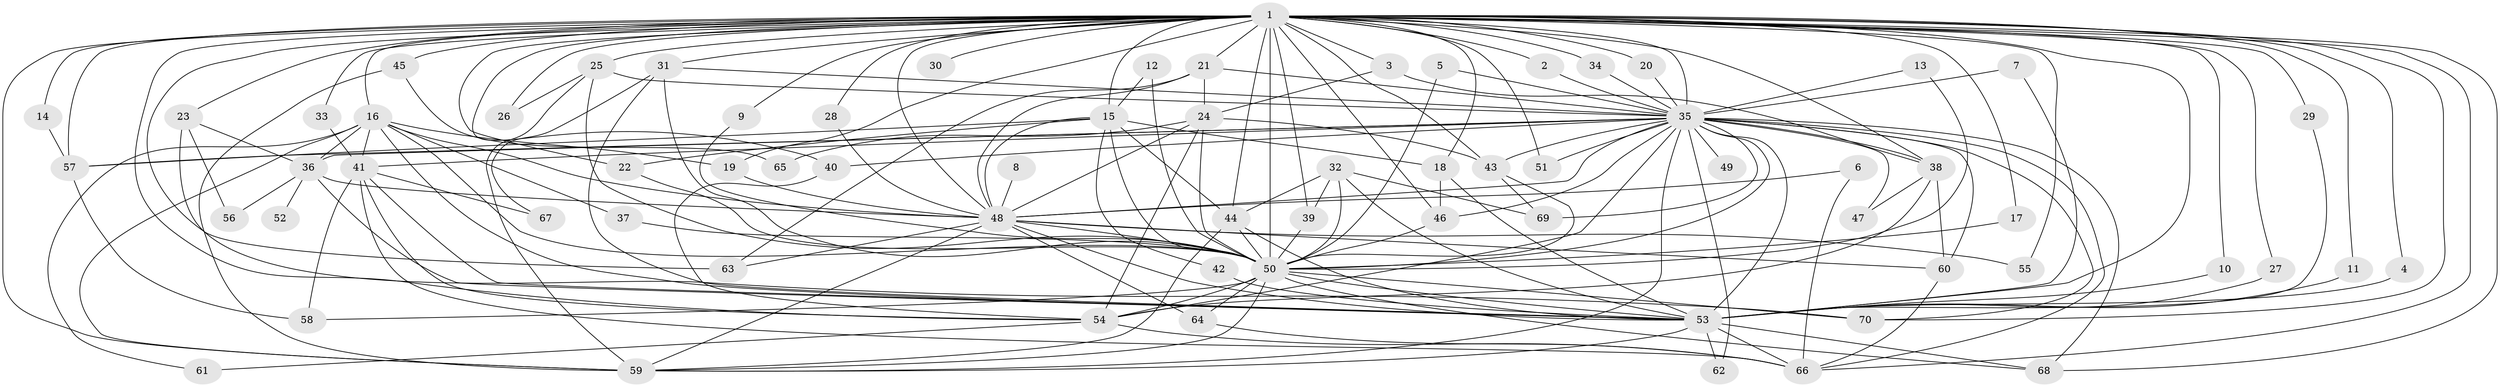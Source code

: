 // original degree distribution, {25: 0.014285714285714285, 29: 0.007142857142857143, 36: 0.007142857142857143, 16: 0.007142857142857143, 26: 0.007142857142857143, 14: 0.007142857142857143, 24: 0.007142857142857143, 21: 0.014285714285714285, 3: 0.17857142857142858, 9: 0.014285714285714285, 8: 0.014285714285714285, 6: 0.02857142857142857, 2: 0.5714285714285714, 5: 0.04285714285714286, 4: 0.06428571428571428, 7: 0.014285714285714285}
// Generated by graph-tools (version 1.1) at 2025/49/03/09/25 03:49:28]
// undirected, 70 vertices, 184 edges
graph export_dot {
graph [start="1"]
  node [color=gray90,style=filled];
  1;
  2;
  3;
  4;
  5;
  6;
  7;
  8;
  9;
  10;
  11;
  12;
  13;
  14;
  15;
  16;
  17;
  18;
  19;
  20;
  21;
  22;
  23;
  24;
  25;
  26;
  27;
  28;
  29;
  30;
  31;
  32;
  33;
  34;
  35;
  36;
  37;
  38;
  39;
  40;
  41;
  42;
  43;
  44;
  45;
  46;
  47;
  48;
  49;
  50;
  51;
  52;
  53;
  54;
  55;
  56;
  57;
  58;
  59;
  60;
  61;
  62;
  63;
  64;
  65;
  66;
  67;
  68;
  69;
  70;
  1 -- 2 [weight=1.0];
  1 -- 3 [weight=1.0];
  1 -- 4 [weight=1.0];
  1 -- 9 [weight=1.0];
  1 -- 10 [weight=1.0];
  1 -- 11 [weight=1.0];
  1 -- 14 [weight=1.0];
  1 -- 15 [weight=1.0];
  1 -- 16 [weight=1.0];
  1 -- 17 [weight=1.0];
  1 -- 18 [weight=2.0];
  1 -- 19 [weight=1.0];
  1 -- 20 [weight=1.0];
  1 -- 21 [weight=1.0];
  1 -- 22 [weight=1.0];
  1 -- 23 [weight=2.0];
  1 -- 25 [weight=1.0];
  1 -- 26 [weight=1.0];
  1 -- 27 [weight=1.0];
  1 -- 28 [weight=1.0];
  1 -- 29 [weight=1.0];
  1 -- 30 [weight=1.0];
  1 -- 31 [weight=1.0];
  1 -- 33 [weight=1.0];
  1 -- 34 [weight=1.0];
  1 -- 35 [weight=8.0];
  1 -- 38 [weight=1.0];
  1 -- 39 [weight=1.0];
  1 -- 40 [weight=1.0];
  1 -- 43 [weight=1.0];
  1 -- 44 [weight=1.0];
  1 -- 45 [weight=3.0];
  1 -- 46 [weight=1.0];
  1 -- 48 [weight=4.0];
  1 -- 50 [weight=4.0];
  1 -- 51 [weight=1.0];
  1 -- 53 [weight=4.0];
  1 -- 54 [weight=2.0];
  1 -- 55 [weight=1.0];
  1 -- 57 [weight=2.0];
  1 -- 59 [weight=4.0];
  1 -- 63 [weight=1.0];
  1 -- 66 [weight=1.0];
  1 -- 68 [weight=1.0];
  1 -- 70 [weight=1.0];
  2 -- 35 [weight=1.0];
  3 -- 24 [weight=1.0];
  3 -- 38 [weight=1.0];
  4 -- 53 [weight=1.0];
  5 -- 35 [weight=1.0];
  5 -- 50 [weight=1.0];
  6 -- 48 [weight=1.0];
  6 -- 66 [weight=1.0];
  7 -- 35 [weight=1.0];
  7 -- 53 [weight=1.0];
  8 -- 48 [weight=1.0];
  9 -- 50 [weight=1.0];
  10 -- 53 [weight=1.0];
  11 -- 53 [weight=1.0];
  12 -- 15 [weight=1.0];
  12 -- 50 [weight=1.0];
  13 -- 35 [weight=1.0];
  13 -- 50 [weight=1.0];
  14 -- 57 [weight=1.0];
  15 -- 18 [weight=1.0];
  15 -- 22 [weight=1.0];
  15 -- 42 [weight=1.0];
  15 -- 44 [weight=1.0];
  15 -- 48 [weight=1.0];
  15 -- 50 [weight=2.0];
  15 -- 57 [weight=1.0];
  16 -- 19 [weight=1.0];
  16 -- 36 [weight=1.0];
  16 -- 37 [weight=1.0];
  16 -- 41 [weight=1.0];
  16 -- 48 [weight=1.0];
  16 -- 50 [weight=1.0];
  16 -- 53 [weight=1.0];
  16 -- 59 [weight=1.0];
  16 -- 61 [weight=1.0];
  17 -- 50 [weight=1.0];
  18 -- 46 [weight=1.0];
  18 -- 53 [weight=1.0];
  19 -- 48 [weight=1.0];
  20 -- 35 [weight=1.0];
  21 -- 24 [weight=1.0];
  21 -- 35 [weight=2.0];
  21 -- 48 [weight=1.0];
  21 -- 63 [weight=1.0];
  22 -- 50 [weight=1.0];
  23 -- 36 [weight=1.0];
  23 -- 56 [weight=1.0];
  23 -- 70 [weight=1.0];
  24 -- 43 [weight=1.0];
  24 -- 48 [weight=1.0];
  24 -- 50 [weight=1.0];
  24 -- 54 [weight=1.0];
  24 -- 65 [weight=1.0];
  25 -- 26 [weight=1.0];
  25 -- 35 [weight=1.0];
  25 -- 50 [weight=1.0];
  25 -- 59 [weight=1.0];
  27 -- 53 [weight=1.0];
  28 -- 48 [weight=1.0];
  29 -- 53 [weight=1.0];
  31 -- 35 [weight=1.0];
  31 -- 50 [weight=1.0];
  31 -- 53 [weight=1.0];
  31 -- 67 [weight=1.0];
  32 -- 39 [weight=1.0];
  32 -- 44 [weight=1.0];
  32 -- 50 [weight=2.0];
  32 -- 53 [weight=2.0];
  32 -- 69 [weight=1.0];
  33 -- 41 [weight=1.0];
  34 -- 35 [weight=1.0];
  35 -- 36 [weight=1.0];
  35 -- 38 [weight=1.0];
  35 -- 40 [weight=1.0];
  35 -- 41 [weight=2.0];
  35 -- 43 [weight=1.0];
  35 -- 46 [weight=2.0];
  35 -- 47 [weight=1.0];
  35 -- 48 [weight=2.0];
  35 -- 49 [weight=2.0];
  35 -- 50 [weight=2.0];
  35 -- 51 [weight=1.0];
  35 -- 53 [weight=2.0];
  35 -- 54 [weight=1.0];
  35 -- 57 [weight=1.0];
  35 -- 59 [weight=2.0];
  35 -- 60 [weight=1.0];
  35 -- 62 [weight=1.0];
  35 -- 66 [weight=1.0];
  35 -- 68 [weight=1.0];
  35 -- 69 [weight=1.0];
  35 -- 70 [weight=1.0];
  36 -- 48 [weight=2.0];
  36 -- 52 [weight=1.0];
  36 -- 53 [weight=2.0];
  36 -- 56 [weight=1.0];
  37 -- 50 [weight=1.0];
  38 -- 47 [weight=1.0];
  38 -- 54 [weight=1.0];
  38 -- 60 [weight=1.0];
  39 -- 50 [weight=1.0];
  40 -- 54 [weight=1.0];
  41 -- 53 [weight=1.0];
  41 -- 54 [weight=1.0];
  41 -- 58 [weight=1.0];
  41 -- 66 [weight=1.0];
  41 -- 67 [weight=1.0];
  42 -- 53 [weight=1.0];
  43 -- 50 [weight=1.0];
  43 -- 69 [weight=1.0];
  44 -- 50 [weight=1.0];
  44 -- 53 [weight=1.0];
  44 -- 59 [weight=1.0];
  45 -- 59 [weight=1.0];
  45 -- 65 [weight=1.0];
  46 -- 50 [weight=1.0];
  48 -- 50 [weight=2.0];
  48 -- 53 [weight=2.0];
  48 -- 55 [weight=1.0];
  48 -- 59 [weight=1.0];
  48 -- 60 [weight=1.0];
  48 -- 63 [weight=1.0];
  48 -- 64 [weight=2.0];
  50 -- 53 [weight=1.0];
  50 -- 54 [weight=2.0];
  50 -- 58 [weight=1.0];
  50 -- 59 [weight=2.0];
  50 -- 64 [weight=1.0];
  50 -- 68 [weight=1.0];
  50 -- 70 [weight=1.0];
  53 -- 59 [weight=1.0];
  53 -- 62 [weight=1.0];
  53 -- 66 [weight=1.0];
  53 -- 68 [weight=1.0];
  54 -- 61 [weight=1.0];
  54 -- 66 [weight=1.0];
  57 -- 58 [weight=1.0];
  60 -- 66 [weight=1.0];
  64 -- 66 [weight=1.0];
}
